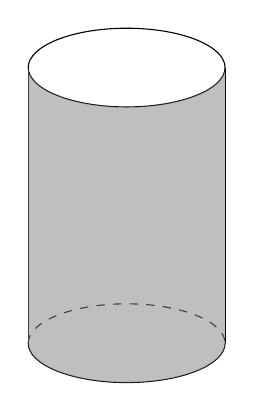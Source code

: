 \draw (0,0) ellipse (1.25 and 0.5);
\draw (-1.25,0) -- (-1.25,-3.5);
\draw (-1.25,-3.5) arc (180:360:1.25 and 0.5);
\draw [dashed] (-1.25,-3.5) arc (180:360:1.25 and -0.5);
\draw (1.25,-3.5) -- (1.25,0);
\fill [gray,opacity=0.5] (-1.25,0) -- (-1.25,-3.5) arc (180:360:1.25 and 0.5) -- (1.25,0) arc (0:180:1.25 and -0.5);
